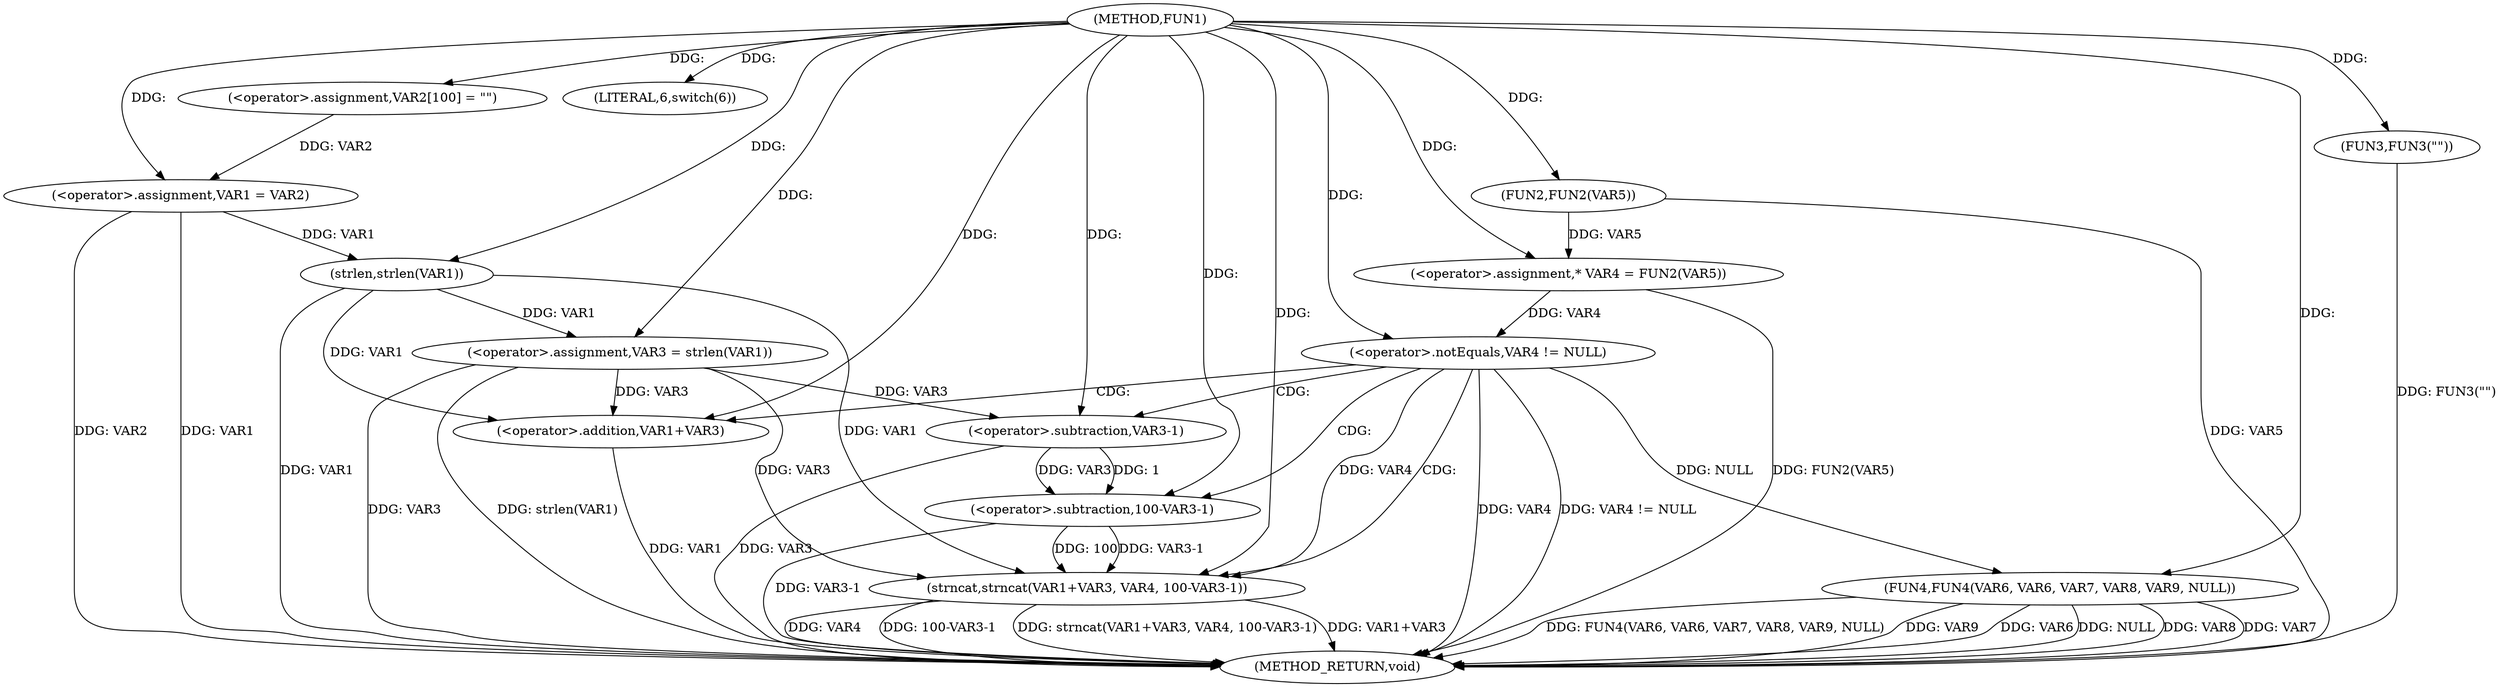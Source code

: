 digraph FUN1 {  
"1000100" [label = "(METHOD,FUN1)" ]
"1000152" [label = "(METHOD_RETURN,void)" ]
"1000104" [label = "(<operator>.assignment,VAR2[100] = \"\")" ]
"1000107" [label = "(<operator>.assignment,VAR1 = VAR2)" ]
"1000111" [label = "(LITERAL,6,switch(6))" ]
"1000116" [label = "(<operator>.assignment,VAR3 = strlen(VAR1))" ]
"1000118" [label = "(strlen,strlen(VAR1))" ]
"1000121" [label = "(<operator>.assignment,* VAR4 = FUN2(VAR5))" ]
"1000123" [label = "(FUN2,FUN2(VAR5))" ]
"1000126" [label = "(<operator>.notEquals,VAR4 != NULL)" ]
"1000130" [label = "(strncat,strncat(VAR1+VAR3, VAR4, 100-VAR3-1))" ]
"1000131" [label = "(<operator>.addition,VAR1+VAR3)" ]
"1000135" [label = "(<operator>.subtraction,100-VAR3-1)" ]
"1000137" [label = "(<operator>.subtraction,VAR3-1)" ]
"1000142" [label = "(FUN3,FUN3(\"\"))" ]
"1000145" [label = "(FUN4,FUN4(VAR6, VAR6, VAR7, VAR8, VAR9, NULL))" ]
  "1000116" -> "1000152"  [ label = "DDG: VAR3"] 
  "1000142" -> "1000152"  [ label = "DDG: FUN3(\"\")"] 
  "1000107" -> "1000152"  [ label = "DDG: VAR1"] 
  "1000130" -> "1000152"  [ label = "DDG: VAR4"] 
  "1000126" -> "1000152"  [ label = "DDG: VAR4"] 
  "1000116" -> "1000152"  [ label = "DDG: strlen(VAR1)"] 
  "1000130" -> "1000152"  [ label = "DDG: 100-VAR3-1"] 
  "1000145" -> "1000152"  [ label = "DDG: FUN4(VAR6, VAR6, VAR7, VAR8, VAR9, NULL)"] 
  "1000145" -> "1000152"  [ label = "DDG: VAR9"] 
  "1000137" -> "1000152"  [ label = "DDG: VAR3"] 
  "1000118" -> "1000152"  [ label = "DDG: VAR1"] 
  "1000145" -> "1000152"  [ label = "DDG: VAR6"] 
  "1000130" -> "1000152"  [ label = "DDG: strncat(VAR1+VAR3, VAR4, 100-VAR3-1)"] 
  "1000126" -> "1000152"  [ label = "DDG: VAR4 != NULL"] 
  "1000145" -> "1000152"  [ label = "DDG: NULL"] 
  "1000121" -> "1000152"  [ label = "DDG: FUN2(VAR5)"] 
  "1000131" -> "1000152"  [ label = "DDG: VAR1"] 
  "1000145" -> "1000152"  [ label = "DDG: VAR8"] 
  "1000145" -> "1000152"  [ label = "DDG: VAR7"] 
  "1000135" -> "1000152"  [ label = "DDG: VAR3-1"] 
  "1000107" -> "1000152"  [ label = "DDG: VAR2"] 
  "1000130" -> "1000152"  [ label = "DDG: VAR1+VAR3"] 
  "1000123" -> "1000152"  [ label = "DDG: VAR5"] 
  "1000100" -> "1000104"  [ label = "DDG: "] 
  "1000104" -> "1000107"  [ label = "DDG: VAR2"] 
  "1000100" -> "1000107"  [ label = "DDG: "] 
  "1000100" -> "1000111"  [ label = "DDG: "] 
  "1000118" -> "1000116"  [ label = "DDG: VAR1"] 
  "1000100" -> "1000116"  [ label = "DDG: "] 
  "1000107" -> "1000118"  [ label = "DDG: VAR1"] 
  "1000100" -> "1000118"  [ label = "DDG: "] 
  "1000123" -> "1000121"  [ label = "DDG: VAR5"] 
  "1000100" -> "1000121"  [ label = "DDG: "] 
  "1000100" -> "1000123"  [ label = "DDG: "] 
  "1000121" -> "1000126"  [ label = "DDG: VAR4"] 
  "1000100" -> "1000126"  [ label = "DDG: "] 
  "1000118" -> "1000130"  [ label = "DDG: VAR1"] 
  "1000100" -> "1000130"  [ label = "DDG: "] 
  "1000116" -> "1000130"  [ label = "DDG: VAR3"] 
  "1000118" -> "1000131"  [ label = "DDG: VAR1"] 
  "1000100" -> "1000131"  [ label = "DDG: "] 
  "1000116" -> "1000131"  [ label = "DDG: VAR3"] 
  "1000126" -> "1000130"  [ label = "DDG: VAR4"] 
  "1000135" -> "1000130"  [ label = "DDG: 100"] 
  "1000135" -> "1000130"  [ label = "DDG: VAR3-1"] 
  "1000100" -> "1000135"  [ label = "DDG: "] 
  "1000137" -> "1000135"  [ label = "DDG: VAR3"] 
  "1000137" -> "1000135"  [ label = "DDG: 1"] 
  "1000100" -> "1000137"  [ label = "DDG: "] 
  "1000116" -> "1000137"  [ label = "DDG: VAR3"] 
  "1000100" -> "1000142"  [ label = "DDG: "] 
  "1000100" -> "1000145"  [ label = "DDG: "] 
  "1000126" -> "1000145"  [ label = "DDG: NULL"] 
  "1000126" -> "1000131"  [ label = "CDG: "] 
  "1000126" -> "1000137"  [ label = "CDG: "] 
  "1000126" -> "1000130"  [ label = "CDG: "] 
  "1000126" -> "1000135"  [ label = "CDG: "] 
}
